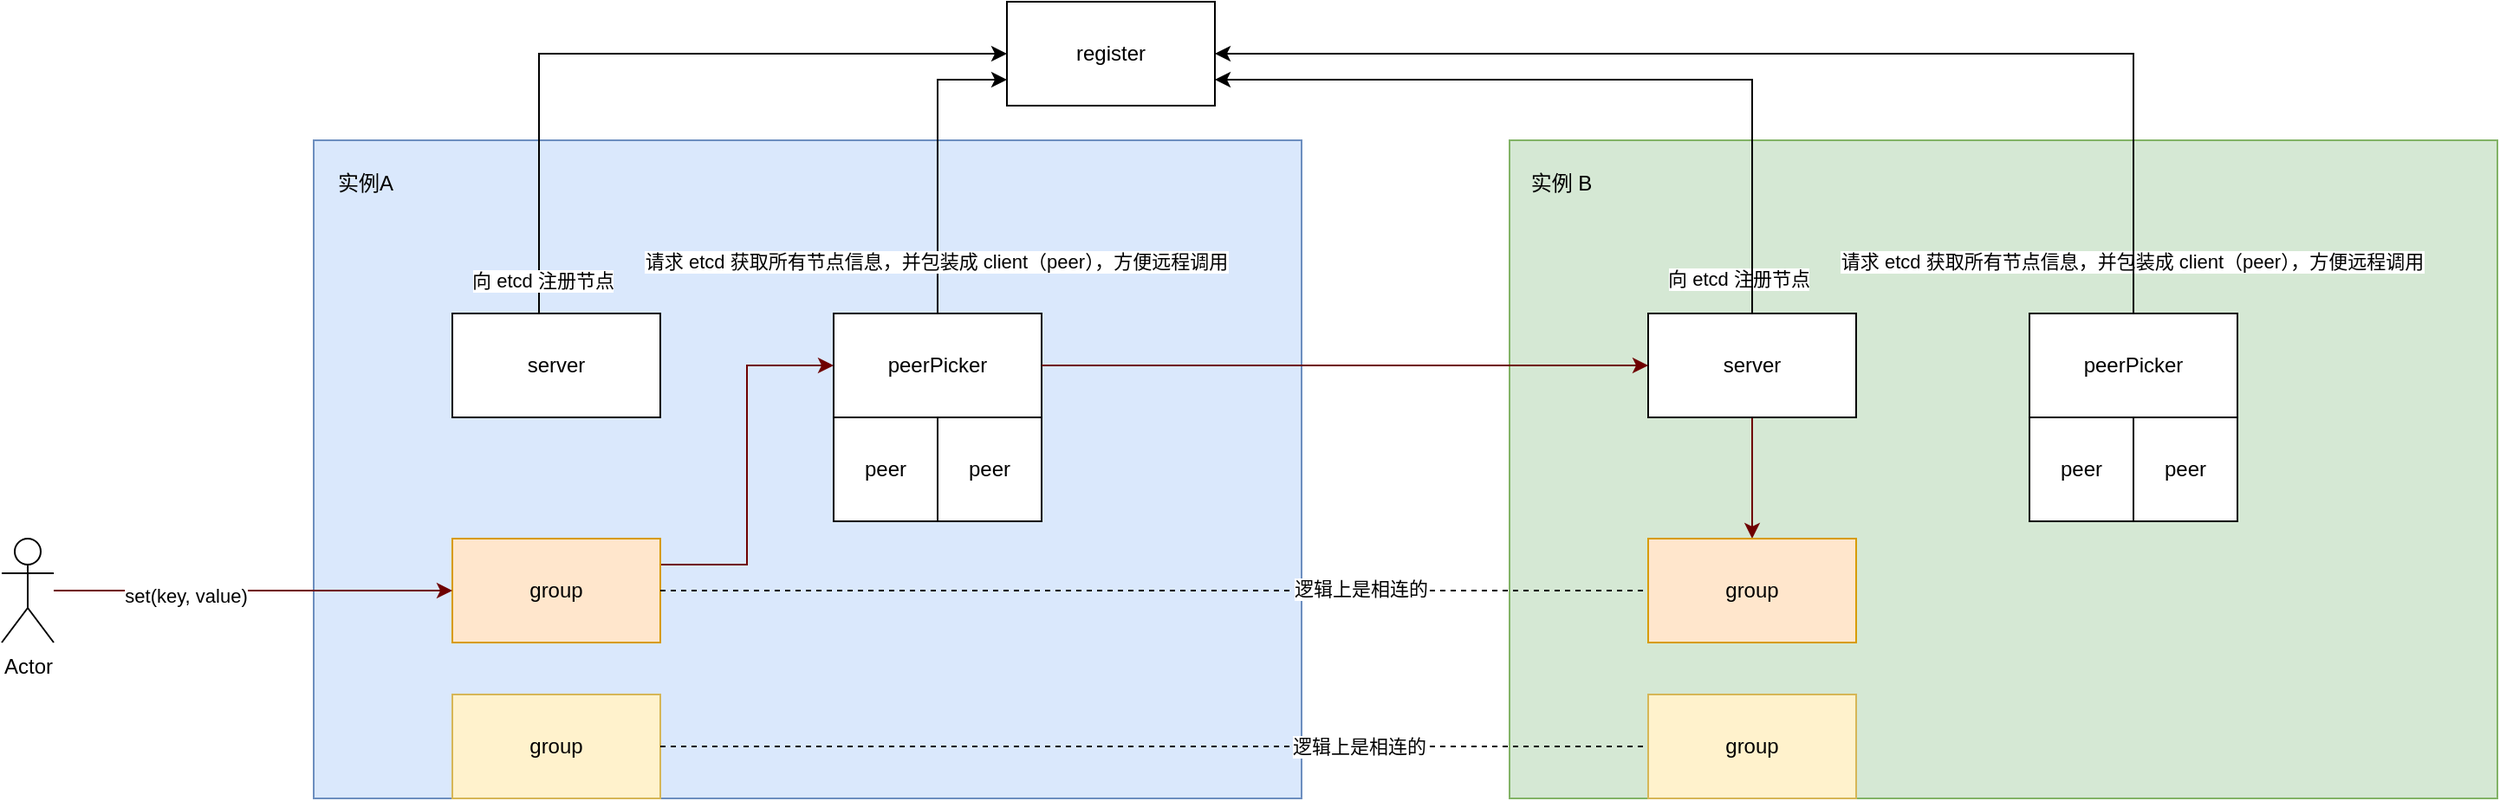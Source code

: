 <mxfile version="28.2.5">
  <diagram name="第 1 页" id="e7QHU8zKCt4NI1OuvzDS">
    <mxGraphModel dx="1986" dy="580" grid="1" gridSize="10" guides="1" tooltips="1" connect="1" arrows="1" fold="1" page="1" pageScale="1" pageWidth="1169" pageHeight="1654" math="0" shadow="0">
      <root>
        <mxCell id="0" />
        <mxCell id="1" parent="0" />
        <mxCell id="RIrnBsrEqZrxfQFtU2Er-28" value="" style="rounded=0;whiteSpace=wrap;html=1;fillColor=#dae8fc;strokeColor=#6c8ebf;" vertex="1" parent="1">
          <mxGeometry x="10" y="210" width="570" height="380" as="geometry" />
        </mxCell>
        <mxCell id="RIrnBsrEqZrxfQFtU2Er-18" style="edgeStyle=orthogonalEdgeStyle;rounded=0;orthogonalLoop=1;jettySize=auto;html=1;entryX=0;entryY=0.5;entryDx=0;entryDy=0;" edge="1" parent="1" source="RIrnBsrEqZrxfQFtU2Er-1" target="RIrnBsrEqZrxfQFtU2Er-3">
          <mxGeometry relative="1" as="geometry">
            <Array as="points">
              <mxPoint x="140" y="160" />
            </Array>
          </mxGeometry>
        </mxCell>
        <mxCell id="RIrnBsrEqZrxfQFtU2Er-19" value="向 etcd 注册节点" style="edgeLabel;html=1;align=center;verticalAlign=middle;resizable=0;points=[];" vertex="1" connectable="0" parent="RIrnBsrEqZrxfQFtU2Er-18">
          <mxGeometry x="-0.449" y="-2" relative="1" as="geometry">
            <mxPoint y="96" as="offset" />
          </mxGeometry>
        </mxCell>
        <mxCell id="RIrnBsrEqZrxfQFtU2Er-1" value="server" style="rounded=0;whiteSpace=wrap;html=1;" vertex="1" parent="1">
          <mxGeometry x="90" y="310" width="120" height="60" as="geometry" />
        </mxCell>
        <mxCell id="RIrnBsrEqZrxfQFtU2Er-3" value="register" style="rounded=0;whiteSpace=wrap;html=1;" vertex="1" parent="1">
          <mxGeometry x="410" y="130" width="120" height="60" as="geometry" />
        </mxCell>
        <mxCell id="RIrnBsrEqZrxfQFtU2Er-22" style="edgeStyle=orthogonalEdgeStyle;rounded=0;orthogonalLoop=1;jettySize=auto;html=1;exitX=0.5;exitY=0;exitDx=0;exitDy=0;entryX=0;entryY=0.75;entryDx=0;entryDy=0;" edge="1" parent="1" source="RIrnBsrEqZrxfQFtU2Er-4" target="RIrnBsrEqZrxfQFtU2Er-3">
          <mxGeometry relative="1" as="geometry" />
        </mxCell>
        <mxCell id="RIrnBsrEqZrxfQFtU2Er-23" value="&lt;span style=&quot;color: rgba(0, 0, 0, 0); font-family: monospace; font-size: 0px; text-align: start; background-color: rgb(236, 236, 236);&quot;&gt;%3CmxGraphModel%3E%3Croot%3E%3CmxCell%20id%3D%220%22%2F%3E%3CmxCell%20id%3D%221%22%20parent%3D%220%22%2F%3E%3CmxCell%20id%3D%222%22%20value%3D%22%E8%AF%B7%E6%B1%82%20etcd%20%E8%8E%B7%E5%8F%96%E6%89%80%E6%9C%89%E8%8A%82%E7%82%B9%E4%BF%A1%E6%81%AF%EF%BC%8C%E5%B9%B6%E5%8C%85%E8%A3%85%E6%88%90%20client%EF%BC%88peer%EF%BC%89%EF%BC%8C%E6%96%B9%E4%BE%BF%E8%BF%9C%E7%A8%8B%E8%B0%83%E7%94%A8%22%20style%3D%22edgeLabel%3Bhtml%3D1%3Balign%3Dcenter%3BverticalAlign%3Dmiddle%3Bresizable%3D0%3Bpoints%3D%5B%5D%3B%22%20vertex%3D%221%22%20connectable%3D%220%22%20parent%3D%221%22%3E%3CmxGeometry%20x%3D%22618.333%22%20y%3D%22340.0%22%20as%3D%22geometry%22%2F%3E%3C%2FmxCell%3E%3C%2Froot%3E%3C%2FmxGraphModel%3E&lt;/span&gt;" style="edgeLabel;html=1;align=center;verticalAlign=middle;resizable=0;points=[];" vertex="1" connectable="0" parent="RIrnBsrEqZrxfQFtU2Er-22">
          <mxGeometry x="-0.656" y="2" relative="1" as="geometry">
            <mxPoint as="offset" />
          </mxGeometry>
        </mxCell>
        <mxCell id="RIrnBsrEqZrxfQFtU2Er-25" value="请求 etcd 获取所有节点信息，并包装成 client（peer），方便远程调用" style="edgeLabel;html=1;align=center;verticalAlign=middle;resizable=0;points=[];" vertex="1" connectable="0" parent="RIrnBsrEqZrxfQFtU2Er-22">
          <mxGeometry x="-0.656" y="1" relative="1" as="geometry">
            <mxPoint as="offset" />
          </mxGeometry>
        </mxCell>
        <mxCell id="RIrnBsrEqZrxfQFtU2Er-4" value="peerPicker" style="rounded=0;whiteSpace=wrap;html=1;" vertex="1" parent="1">
          <mxGeometry x="310" y="310" width="120" height="60" as="geometry" />
        </mxCell>
        <mxCell id="RIrnBsrEqZrxfQFtU2Er-5" value="peer" style="rounded=0;whiteSpace=wrap;html=1;" vertex="1" parent="1">
          <mxGeometry x="310" y="370" width="60" height="60" as="geometry" />
        </mxCell>
        <mxCell id="RIrnBsrEqZrxfQFtU2Er-20" value="peer" style="rounded=0;whiteSpace=wrap;html=1;" vertex="1" parent="1">
          <mxGeometry x="370" y="370" width="60" height="60" as="geometry" />
        </mxCell>
        <mxCell id="RIrnBsrEqZrxfQFtU2Er-29" value="实例A" style="text;html=1;align=center;verticalAlign=middle;whiteSpace=wrap;rounded=0;" vertex="1" parent="1">
          <mxGeometry x="10" y="220" width="60" height="30" as="geometry" />
        </mxCell>
        <mxCell id="RIrnBsrEqZrxfQFtU2Er-39" value="" style="rounded=0;whiteSpace=wrap;html=1;fillColor=#d5e8d4;strokeColor=#82b366;" vertex="1" parent="1">
          <mxGeometry x="700" y="210" width="570" height="380" as="geometry" />
        </mxCell>
        <mxCell id="RIrnBsrEqZrxfQFtU2Er-40" value="向 etcd 注册节点" style="edgeLabel;html=1;align=center;verticalAlign=middle;resizable=0;points=[];" vertex="1" connectable="0" parent="1">
          <mxGeometry x="832" y="290.167" as="geometry" />
        </mxCell>
        <mxCell id="RIrnBsrEqZrxfQFtU2Er-48" style="edgeStyle=orthogonalEdgeStyle;rounded=0;orthogonalLoop=1;jettySize=auto;html=1;exitX=0.5;exitY=0;exitDx=0;exitDy=0;entryX=1;entryY=0.75;entryDx=0;entryDy=0;" edge="1" parent="1" source="RIrnBsrEqZrxfQFtU2Er-41" target="RIrnBsrEqZrxfQFtU2Er-3">
          <mxGeometry relative="1" as="geometry" />
        </mxCell>
        <mxCell id="RIrnBsrEqZrxfQFtU2Er-67" style="edgeStyle=orthogonalEdgeStyle;rounded=0;orthogonalLoop=1;jettySize=auto;html=1;exitX=0.5;exitY=1;exitDx=0;exitDy=0;entryX=0.5;entryY=0;entryDx=0;entryDy=0;fillColor=#a20025;strokeColor=#6F0000;" edge="1" parent="1" source="RIrnBsrEqZrxfQFtU2Er-41" target="RIrnBsrEqZrxfQFtU2Er-51">
          <mxGeometry relative="1" as="geometry" />
        </mxCell>
        <mxCell id="RIrnBsrEqZrxfQFtU2Er-41" value="server" style="rounded=0;whiteSpace=wrap;html=1;" vertex="1" parent="1">
          <mxGeometry x="780" y="310" width="120" height="60" as="geometry" />
        </mxCell>
        <mxCell id="RIrnBsrEqZrxfQFtU2Er-42" value="&lt;span style=&quot;color: rgba(0, 0, 0, 0); font-family: monospace; font-size: 0px; text-align: start; background-color: rgb(236, 236, 236);&quot;&gt;%3CmxGraphModel%3E%3Croot%3E%3CmxCell%20id%3D%220%22%2F%3E%3CmxCell%20id%3D%221%22%20parent%3D%220%22%2F%3E%3CmxCell%20id%3D%222%22%20value%3D%22%E8%AF%B7%E6%B1%82%20etcd%20%E8%8E%B7%E5%8F%96%E6%89%80%E6%9C%89%E8%8A%82%E7%82%B9%E4%BF%A1%E6%81%AF%EF%BC%8C%E5%B9%B6%E5%8C%85%E8%A3%85%E6%88%90%20client%EF%BC%88peer%EF%BC%89%EF%BC%8C%E6%96%B9%E4%BE%BF%E8%BF%9C%E7%A8%8B%E8%B0%83%E7%94%A8%22%20style%3D%22edgeLabel%3Bhtml%3D1%3Balign%3Dcenter%3BverticalAlign%3Dmiddle%3Bresizable%3D0%3Bpoints%3D%5B%5D%3B%22%20vertex%3D%221%22%20connectable%3D%220%22%20parent%3D%221%22%3E%3CmxGeometry%20x%3D%22618.333%22%20y%3D%22340.0%22%20as%3D%22geometry%22%2F%3E%3C%2FmxCell%3E%3C%2Froot%3E%3C%2FmxGraphModel%3E&lt;/span&gt;" style="edgeLabel;html=1;align=center;verticalAlign=middle;resizable=0;points=[];" vertex="1" connectable="0" parent="1">
          <mxGeometry x="1058" y="280.0" as="geometry" />
        </mxCell>
        <mxCell id="RIrnBsrEqZrxfQFtU2Er-43" value="请求 etcd 获取所有节点信息，并包装成 client（peer），方便远程调用" style="edgeLabel;html=1;align=center;verticalAlign=middle;resizable=0;points=[];" vertex="1" connectable="0" parent="1">
          <mxGeometry x="1059" y="280.0" as="geometry" />
        </mxCell>
        <mxCell id="RIrnBsrEqZrxfQFtU2Er-49" style="edgeStyle=orthogonalEdgeStyle;rounded=0;orthogonalLoop=1;jettySize=auto;html=1;exitX=0.5;exitY=0;exitDx=0;exitDy=0;entryX=1;entryY=0.5;entryDx=0;entryDy=0;" edge="1" parent="1" source="RIrnBsrEqZrxfQFtU2Er-44" target="RIrnBsrEqZrxfQFtU2Er-3">
          <mxGeometry relative="1" as="geometry" />
        </mxCell>
        <mxCell id="RIrnBsrEqZrxfQFtU2Er-44" value="peerPicker" style="rounded=0;whiteSpace=wrap;html=1;" vertex="1" parent="1">
          <mxGeometry x="1000" y="310" width="120" height="60" as="geometry" />
        </mxCell>
        <mxCell id="RIrnBsrEqZrxfQFtU2Er-45" value="peer" style="rounded=0;whiteSpace=wrap;html=1;" vertex="1" parent="1">
          <mxGeometry x="1000" y="370" width="60" height="60" as="geometry" />
        </mxCell>
        <mxCell id="RIrnBsrEqZrxfQFtU2Er-46" value="peer" style="rounded=0;whiteSpace=wrap;html=1;" vertex="1" parent="1">
          <mxGeometry x="1060" y="370" width="60" height="60" as="geometry" />
        </mxCell>
        <mxCell id="RIrnBsrEqZrxfQFtU2Er-47" value="实例 B" style="text;html=1;align=center;verticalAlign=middle;whiteSpace=wrap;rounded=0;" vertex="1" parent="1">
          <mxGeometry x="700" y="220" width="60" height="30" as="geometry" />
        </mxCell>
        <mxCell id="RIrnBsrEqZrxfQFtU2Er-65" style="edgeStyle=orthogonalEdgeStyle;rounded=0;orthogonalLoop=1;jettySize=auto;html=1;exitX=1;exitY=0.25;exitDx=0;exitDy=0;entryX=0;entryY=0.5;entryDx=0;entryDy=0;fillColor=#a20025;strokeColor=#6F0000;" edge="1" parent="1" source="RIrnBsrEqZrxfQFtU2Er-50" target="RIrnBsrEqZrxfQFtU2Er-4">
          <mxGeometry relative="1" as="geometry" />
        </mxCell>
        <mxCell id="RIrnBsrEqZrxfQFtU2Er-50" value="group" style="rounded=0;whiteSpace=wrap;html=1;fillColor=#ffe6cc;strokeColor=#d79b00;" vertex="1" parent="1">
          <mxGeometry x="90" y="440" width="120" height="60" as="geometry" />
        </mxCell>
        <mxCell id="RIrnBsrEqZrxfQFtU2Er-51" value="group" style="rounded=0;whiteSpace=wrap;html=1;fillColor=#ffe6cc;strokeColor=#d79b00;" vertex="1" parent="1">
          <mxGeometry x="780" y="440" width="120" height="60" as="geometry" />
        </mxCell>
        <mxCell id="RIrnBsrEqZrxfQFtU2Er-53" value="" style="endArrow=none;dashed=1;html=1;rounded=0;entryX=0;entryY=0.5;entryDx=0;entryDy=0;" edge="1" parent="1" source="RIrnBsrEqZrxfQFtU2Er-50" target="RIrnBsrEqZrxfQFtU2Er-51">
          <mxGeometry width="50" height="50" relative="1" as="geometry">
            <mxPoint x="210" y="520" as="sourcePoint" />
            <mxPoint x="280.711" y="470" as="targetPoint" />
          </mxGeometry>
        </mxCell>
        <mxCell id="RIrnBsrEqZrxfQFtU2Er-57" value="逻辑上是相连的" style="edgeLabel;html=1;align=center;verticalAlign=middle;resizable=0;points=[];" vertex="1" connectable="0" parent="RIrnBsrEqZrxfQFtU2Er-53">
          <mxGeometry x="0.417" y="1" relative="1" as="geometry">
            <mxPoint as="offset" />
          </mxGeometry>
        </mxCell>
        <mxCell id="RIrnBsrEqZrxfQFtU2Er-54" value="group" style="rounded=0;whiteSpace=wrap;html=1;fillColor=#fff2cc;strokeColor=#d6b656;" vertex="1" parent="1">
          <mxGeometry x="90" y="530" width="120" height="60" as="geometry" />
        </mxCell>
        <mxCell id="RIrnBsrEqZrxfQFtU2Er-55" value="group" style="rounded=0;whiteSpace=wrap;html=1;fillColor=#fff2cc;strokeColor=#d6b656;" vertex="1" parent="1">
          <mxGeometry x="780" y="530" width="120" height="60" as="geometry" />
        </mxCell>
        <mxCell id="RIrnBsrEqZrxfQFtU2Er-56" value="" style="endArrow=none;dashed=1;html=1;rounded=0;entryX=0;entryY=0.5;entryDx=0;entryDy=0;" edge="1" parent="1" source="RIrnBsrEqZrxfQFtU2Er-54" target="RIrnBsrEqZrxfQFtU2Er-55">
          <mxGeometry width="50" height="50" relative="1" as="geometry">
            <mxPoint x="210" y="610" as="sourcePoint" />
            <mxPoint x="280.711" y="560" as="targetPoint" />
          </mxGeometry>
        </mxCell>
        <mxCell id="RIrnBsrEqZrxfQFtU2Er-58" value="逻辑上是相连的" style="edgeLabel;html=1;align=center;verticalAlign=middle;resizable=0;points=[];" vertex="1" connectable="0" parent="RIrnBsrEqZrxfQFtU2Er-56">
          <mxGeometry x="0.414" relative="1" as="geometry">
            <mxPoint as="offset" />
          </mxGeometry>
        </mxCell>
        <mxCell id="RIrnBsrEqZrxfQFtU2Er-60" style="edgeStyle=orthogonalEdgeStyle;rounded=0;orthogonalLoop=1;jettySize=auto;html=1;entryX=0;entryY=0.5;entryDx=0;entryDy=0;fillColor=#a20025;strokeColor=#6F0000;startSize=10;" edge="1" parent="1" source="RIrnBsrEqZrxfQFtU2Er-59" target="RIrnBsrEqZrxfQFtU2Er-50">
          <mxGeometry relative="1" as="geometry" />
        </mxCell>
        <mxCell id="RIrnBsrEqZrxfQFtU2Er-61" value="set(key, value)" style="edgeLabel;html=1;align=center;verticalAlign=middle;resizable=0;points=[];" vertex="1" connectable="0" parent="RIrnBsrEqZrxfQFtU2Er-60">
          <mxGeometry x="-0.343" y="-3" relative="1" as="geometry">
            <mxPoint as="offset" />
          </mxGeometry>
        </mxCell>
        <mxCell id="RIrnBsrEqZrxfQFtU2Er-59" value="Actor" style="shape=umlActor;verticalLabelPosition=bottom;verticalAlign=top;html=1;outlineConnect=0;" vertex="1" parent="1">
          <mxGeometry x="-170" y="440" width="30" height="60" as="geometry" />
        </mxCell>
        <mxCell id="RIrnBsrEqZrxfQFtU2Er-66" style="edgeStyle=orthogonalEdgeStyle;rounded=0;orthogonalLoop=1;jettySize=auto;html=1;exitX=1;exitY=0.5;exitDx=0;exitDy=0;fillColor=#a20025;strokeColor=#6F0000;" edge="1" parent="1" source="RIrnBsrEqZrxfQFtU2Er-4" target="RIrnBsrEqZrxfQFtU2Er-41">
          <mxGeometry relative="1" as="geometry" />
        </mxCell>
      </root>
    </mxGraphModel>
  </diagram>
</mxfile>
